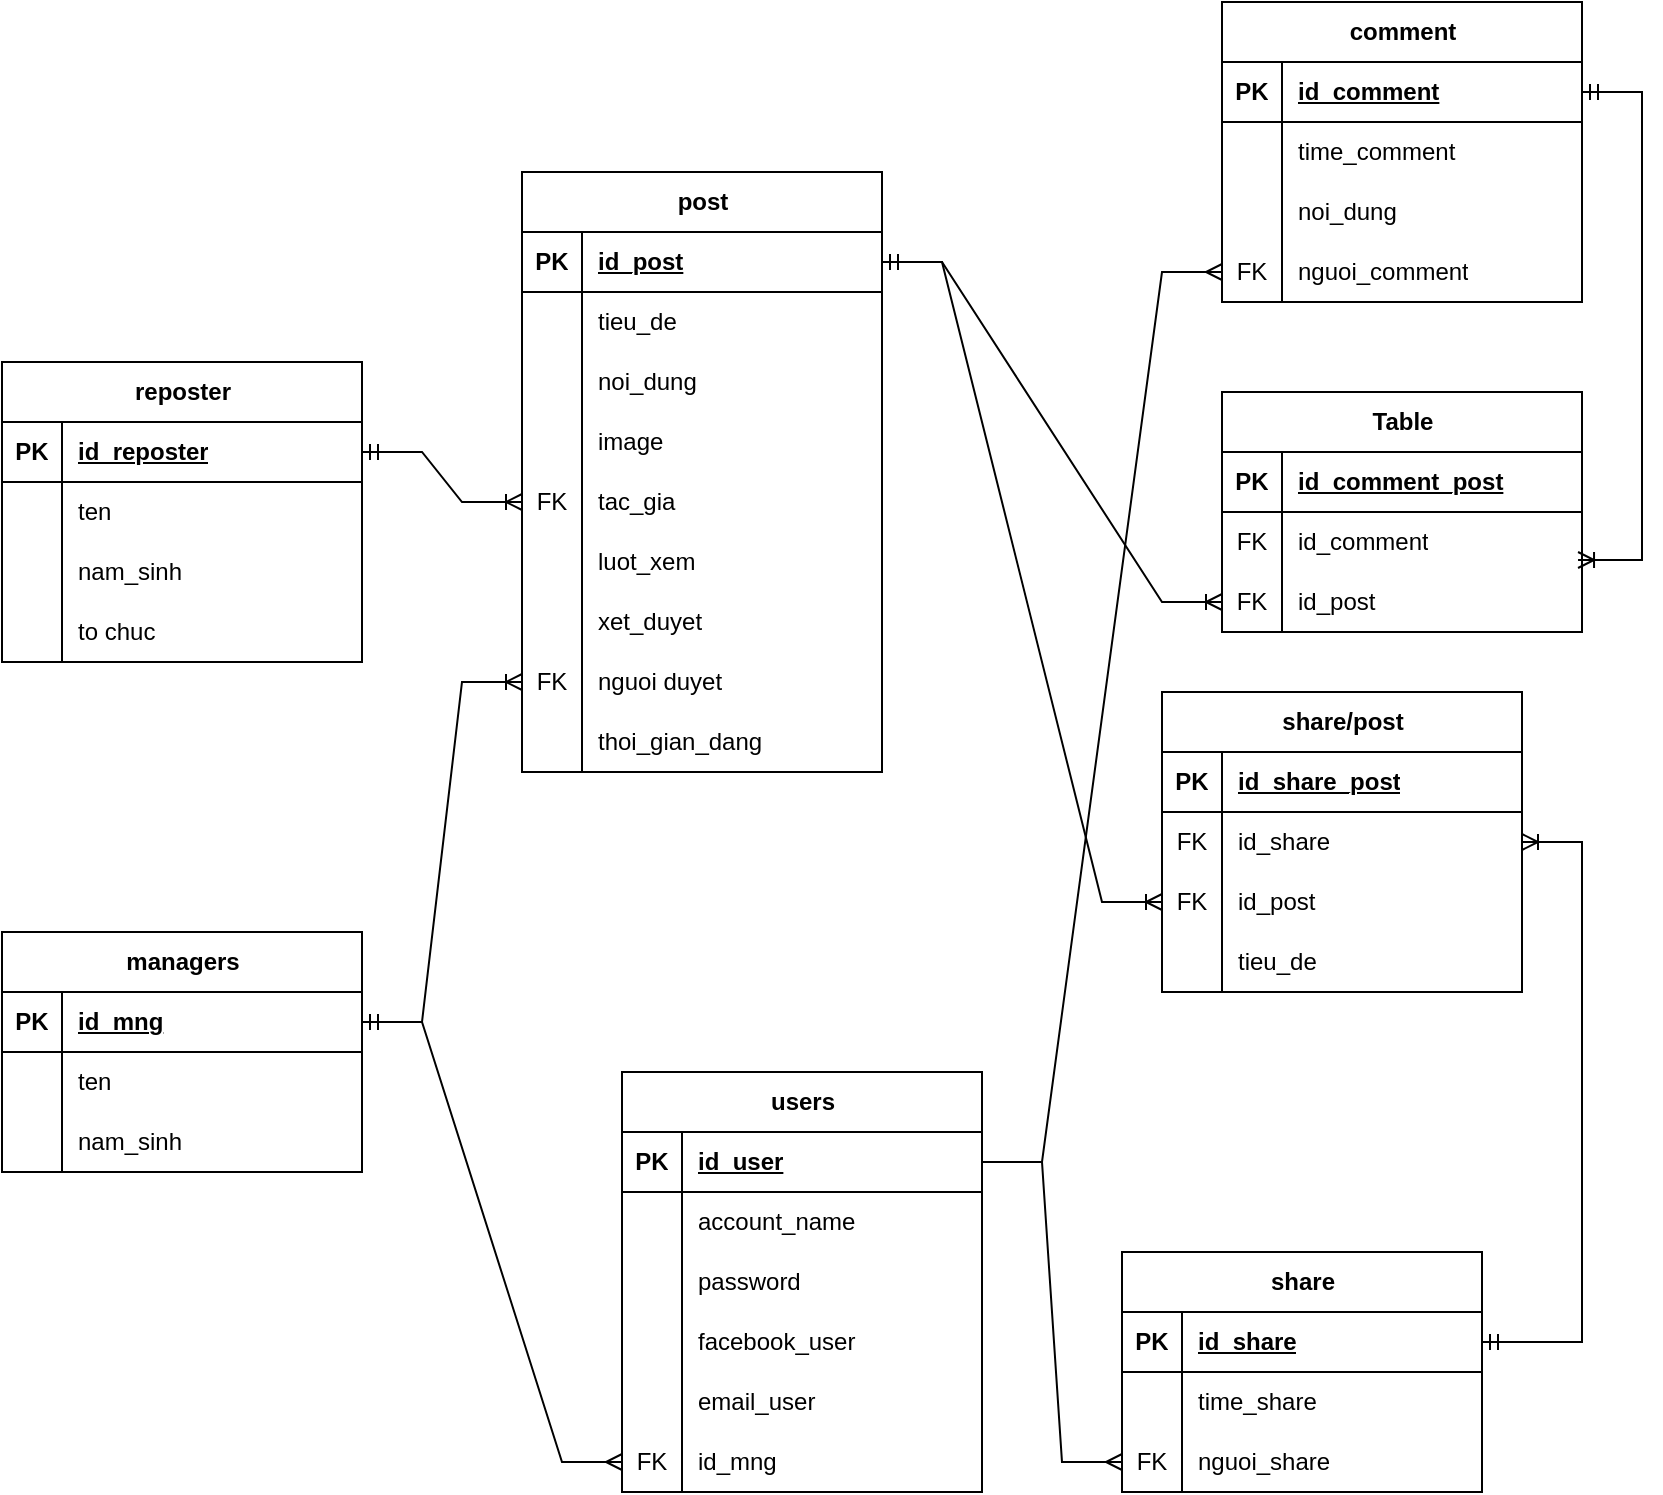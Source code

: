 <mxfile version="24.7.8">
  <diagram id="R2lEEEUBdFMjLlhIrx00" name="Page-1">
    <mxGraphModel dx="1674" dy="836" grid="1" gridSize="10" guides="1" tooltips="1" connect="1" arrows="1" fold="1" page="1" pageScale="1" pageWidth="850" pageHeight="1100" math="0" shadow="0" extFonts="Permanent Marker^https://fonts.googleapis.com/css?family=Permanent+Marker">
      <root>
        <mxCell id="0" />
        <mxCell id="1" parent="0" />
        <mxCell id="0O6vFR7CLcnl2ECKYIgV-1" value="managers" style="shape=table;startSize=30;container=1;collapsible=1;childLayout=tableLayout;fixedRows=1;rowLines=0;fontStyle=1;align=center;resizeLast=1;html=1;" parent="1" vertex="1">
          <mxGeometry x="10" y="510" width="180" height="120" as="geometry" />
        </mxCell>
        <mxCell id="0O6vFR7CLcnl2ECKYIgV-2" value="" style="shape=tableRow;horizontal=0;startSize=0;swimlaneHead=0;swimlaneBody=0;fillColor=none;collapsible=0;dropTarget=0;points=[[0,0.5],[1,0.5]];portConstraint=eastwest;top=0;left=0;right=0;bottom=1;" parent="0O6vFR7CLcnl2ECKYIgV-1" vertex="1">
          <mxGeometry y="30" width="180" height="30" as="geometry" />
        </mxCell>
        <mxCell id="0O6vFR7CLcnl2ECKYIgV-3" value="PK" style="shape=partialRectangle;connectable=0;fillColor=none;top=0;left=0;bottom=0;right=0;fontStyle=1;overflow=hidden;whiteSpace=wrap;html=1;" parent="0O6vFR7CLcnl2ECKYIgV-2" vertex="1">
          <mxGeometry width="30" height="30" as="geometry">
            <mxRectangle width="30" height="30" as="alternateBounds" />
          </mxGeometry>
        </mxCell>
        <mxCell id="0O6vFR7CLcnl2ECKYIgV-4" value="&lt;span style=&quot;text-wrap: nowrap;&quot;&gt;id_mng&lt;/span&gt;" style="shape=partialRectangle;connectable=0;fillColor=none;top=0;left=0;bottom=0;right=0;align=left;spacingLeft=6;fontStyle=5;overflow=hidden;whiteSpace=wrap;html=1;" parent="0O6vFR7CLcnl2ECKYIgV-2" vertex="1">
          <mxGeometry x="30" width="150" height="30" as="geometry">
            <mxRectangle width="150" height="30" as="alternateBounds" />
          </mxGeometry>
        </mxCell>
        <mxCell id="0O6vFR7CLcnl2ECKYIgV-5" value="" style="shape=tableRow;horizontal=0;startSize=0;swimlaneHead=0;swimlaneBody=0;fillColor=none;collapsible=0;dropTarget=0;points=[[0,0.5],[1,0.5]];portConstraint=eastwest;top=0;left=0;right=0;bottom=0;" parent="0O6vFR7CLcnl2ECKYIgV-1" vertex="1">
          <mxGeometry y="60" width="180" height="30" as="geometry" />
        </mxCell>
        <mxCell id="0O6vFR7CLcnl2ECKYIgV-6" value="" style="shape=partialRectangle;connectable=0;fillColor=none;top=0;left=0;bottom=0;right=0;editable=1;overflow=hidden;whiteSpace=wrap;html=1;" parent="0O6vFR7CLcnl2ECKYIgV-5" vertex="1">
          <mxGeometry width="30" height="30" as="geometry">
            <mxRectangle width="30" height="30" as="alternateBounds" />
          </mxGeometry>
        </mxCell>
        <mxCell id="0O6vFR7CLcnl2ECKYIgV-7" value="&lt;span style=&quot;text-wrap: nowrap;&quot;&gt;ten&lt;/span&gt;" style="shape=partialRectangle;connectable=0;fillColor=none;top=0;left=0;bottom=0;right=0;align=left;spacingLeft=6;overflow=hidden;whiteSpace=wrap;html=1;" parent="0O6vFR7CLcnl2ECKYIgV-5" vertex="1">
          <mxGeometry x="30" width="150" height="30" as="geometry">
            <mxRectangle width="150" height="30" as="alternateBounds" />
          </mxGeometry>
        </mxCell>
        <mxCell id="0O6vFR7CLcnl2ECKYIgV-8" value="" style="shape=tableRow;horizontal=0;startSize=0;swimlaneHead=0;swimlaneBody=0;fillColor=none;collapsible=0;dropTarget=0;points=[[0,0.5],[1,0.5]];portConstraint=eastwest;top=0;left=0;right=0;bottom=0;" parent="0O6vFR7CLcnl2ECKYIgV-1" vertex="1">
          <mxGeometry y="90" width="180" height="30" as="geometry" />
        </mxCell>
        <mxCell id="0O6vFR7CLcnl2ECKYIgV-9" value="" style="shape=partialRectangle;connectable=0;fillColor=none;top=0;left=0;bottom=0;right=0;editable=1;overflow=hidden;whiteSpace=wrap;html=1;" parent="0O6vFR7CLcnl2ECKYIgV-8" vertex="1">
          <mxGeometry width="30" height="30" as="geometry">
            <mxRectangle width="30" height="30" as="alternateBounds" />
          </mxGeometry>
        </mxCell>
        <mxCell id="0O6vFR7CLcnl2ECKYIgV-10" value="nam_sinh" style="shape=partialRectangle;connectable=0;fillColor=none;top=0;left=0;bottom=0;right=0;align=left;spacingLeft=6;overflow=hidden;whiteSpace=wrap;html=1;" parent="0O6vFR7CLcnl2ECKYIgV-8" vertex="1">
          <mxGeometry x="30" width="150" height="30" as="geometry">
            <mxRectangle width="150" height="30" as="alternateBounds" />
          </mxGeometry>
        </mxCell>
        <mxCell id="0O6vFR7CLcnl2ECKYIgV-14" value="reposter" style="shape=table;startSize=30;container=1;collapsible=1;childLayout=tableLayout;fixedRows=1;rowLines=0;fontStyle=1;align=center;resizeLast=1;html=1;" parent="1" vertex="1">
          <mxGeometry x="10" y="225" width="180" height="150" as="geometry" />
        </mxCell>
        <mxCell id="0O6vFR7CLcnl2ECKYIgV-15" value="" style="shape=tableRow;horizontal=0;startSize=0;swimlaneHead=0;swimlaneBody=0;fillColor=none;collapsible=0;dropTarget=0;points=[[0,0.5],[1,0.5]];portConstraint=eastwest;top=0;left=0;right=0;bottom=1;" parent="0O6vFR7CLcnl2ECKYIgV-14" vertex="1">
          <mxGeometry y="30" width="180" height="30" as="geometry" />
        </mxCell>
        <mxCell id="0O6vFR7CLcnl2ECKYIgV-16" value="PK" style="shape=partialRectangle;connectable=0;fillColor=none;top=0;left=0;bottom=0;right=0;fontStyle=1;overflow=hidden;whiteSpace=wrap;html=1;" parent="0O6vFR7CLcnl2ECKYIgV-15" vertex="1">
          <mxGeometry width="30" height="30" as="geometry">
            <mxRectangle width="30" height="30" as="alternateBounds" />
          </mxGeometry>
        </mxCell>
        <mxCell id="0O6vFR7CLcnl2ECKYIgV-17" value="id_reposter" style="shape=partialRectangle;connectable=0;fillColor=none;top=0;left=0;bottom=0;right=0;align=left;spacingLeft=6;fontStyle=5;overflow=hidden;whiteSpace=wrap;html=1;" parent="0O6vFR7CLcnl2ECKYIgV-15" vertex="1">
          <mxGeometry x="30" width="150" height="30" as="geometry">
            <mxRectangle width="150" height="30" as="alternateBounds" />
          </mxGeometry>
        </mxCell>
        <mxCell id="0O6vFR7CLcnl2ECKYIgV-18" value="" style="shape=tableRow;horizontal=0;startSize=0;swimlaneHead=0;swimlaneBody=0;fillColor=none;collapsible=0;dropTarget=0;points=[[0,0.5],[1,0.5]];portConstraint=eastwest;top=0;left=0;right=0;bottom=0;" parent="0O6vFR7CLcnl2ECKYIgV-14" vertex="1">
          <mxGeometry y="60" width="180" height="30" as="geometry" />
        </mxCell>
        <mxCell id="0O6vFR7CLcnl2ECKYIgV-19" value="" style="shape=partialRectangle;connectable=0;fillColor=none;top=0;left=0;bottom=0;right=0;editable=1;overflow=hidden;whiteSpace=wrap;html=1;" parent="0O6vFR7CLcnl2ECKYIgV-18" vertex="1">
          <mxGeometry width="30" height="30" as="geometry">
            <mxRectangle width="30" height="30" as="alternateBounds" />
          </mxGeometry>
        </mxCell>
        <mxCell id="0O6vFR7CLcnl2ECKYIgV-20" value="ten" style="shape=partialRectangle;connectable=0;fillColor=none;top=0;left=0;bottom=0;right=0;align=left;spacingLeft=6;overflow=hidden;whiteSpace=wrap;html=1;" parent="0O6vFR7CLcnl2ECKYIgV-18" vertex="1">
          <mxGeometry x="30" width="150" height="30" as="geometry">
            <mxRectangle width="150" height="30" as="alternateBounds" />
          </mxGeometry>
        </mxCell>
        <mxCell id="0O6vFR7CLcnl2ECKYIgV-21" value="" style="shape=tableRow;horizontal=0;startSize=0;swimlaneHead=0;swimlaneBody=0;fillColor=none;collapsible=0;dropTarget=0;points=[[0,0.5],[1,0.5]];portConstraint=eastwest;top=0;left=0;right=0;bottom=0;" parent="0O6vFR7CLcnl2ECKYIgV-14" vertex="1">
          <mxGeometry y="90" width="180" height="30" as="geometry" />
        </mxCell>
        <mxCell id="0O6vFR7CLcnl2ECKYIgV-22" value="" style="shape=partialRectangle;connectable=0;fillColor=none;top=0;left=0;bottom=0;right=0;editable=1;overflow=hidden;whiteSpace=wrap;html=1;" parent="0O6vFR7CLcnl2ECKYIgV-21" vertex="1">
          <mxGeometry width="30" height="30" as="geometry">
            <mxRectangle width="30" height="30" as="alternateBounds" />
          </mxGeometry>
        </mxCell>
        <mxCell id="0O6vFR7CLcnl2ECKYIgV-23" value="nam_sinh" style="shape=partialRectangle;connectable=0;fillColor=none;top=0;left=0;bottom=0;right=0;align=left;spacingLeft=6;overflow=hidden;whiteSpace=wrap;html=1;" parent="0O6vFR7CLcnl2ECKYIgV-21" vertex="1">
          <mxGeometry x="30" width="150" height="30" as="geometry">
            <mxRectangle width="150" height="30" as="alternateBounds" />
          </mxGeometry>
        </mxCell>
        <mxCell id="0O6vFR7CLcnl2ECKYIgV-24" value="" style="shape=tableRow;horizontal=0;startSize=0;swimlaneHead=0;swimlaneBody=0;fillColor=none;collapsible=0;dropTarget=0;points=[[0,0.5],[1,0.5]];portConstraint=eastwest;top=0;left=0;right=0;bottom=0;" parent="0O6vFR7CLcnl2ECKYIgV-14" vertex="1">
          <mxGeometry y="120" width="180" height="30" as="geometry" />
        </mxCell>
        <mxCell id="0O6vFR7CLcnl2ECKYIgV-25" value="" style="shape=partialRectangle;connectable=0;fillColor=none;top=0;left=0;bottom=0;right=0;editable=1;overflow=hidden;whiteSpace=wrap;html=1;" parent="0O6vFR7CLcnl2ECKYIgV-24" vertex="1">
          <mxGeometry width="30" height="30" as="geometry">
            <mxRectangle width="30" height="30" as="alternateBounds" />
          </mxGeometry>
        </mxCell>
        <mxCell id="0O6vFR7CLcnl2ECKYIgV-26" value="to chuc" style="shape=partialRectangle;connectable=0;fillColor=none;top=0;left=0;bottom=0;right=0;align=left;spacingLeft=6;overflow=hidden;whiteSpace=wrap;html=1;" parent="0O6vFR7CLcnl2ECKYIgV-24" vertex="1">
          <mxGeometry x="30" width="150" height="30" as="geometry">
            <mxRectangle width="150" height="30" as="alternateBounds" />
          </mxGeometry>
        </mxCell>
        <mxCell id="0O6vFR7CLcnl2ECKYIgV-27" value="users" style="shape=table;startSize=30;container=1;collapsible=1;childLayout=tableLayout;fixedRows=1;rowLines=0;fontStyle=1;align=center;resizeLast=1;html=1;" parent="1" vertex="1">
          <mxGeometry x="320" y="580" width="180" height="210" as="geometry" />
        </mxCell>
        <mxCell id="0O6vFR7CLcnl2ECKYIgV-28" value="" style="shape=tableRow;horizontal=0;startSize=0;swimlaneHead=0;swimlaneBody=0;fillColor=none;collapsible=0;dropTarget=0;points=[[0,0.5],[1,0.5]];portConstraint=eastwest;top=0;left=0;right=0;bottom=1;" parent="0O6vFR7CLcnl2ECKYIgV-27" vertex="1">
          <mxGeometry y="30" width="180" height="30" as="geometry" />
        </mxCell>
        <mxCell id="0O6vFR7CLcnl2ECKYIgV-29" value="PK" style="shape=partialRectangle;connectable=0;fillColor=none;top=0;left=0;bottom=0;right=0;fontStyle=1;overflow=hidden;whiteSpace=wrap;html=1;" parent="0O6vFR7CLcnl2ECKYIgV-28" vertex="1">
          <mxGeometry width="30" height="30" as="geometry">
            <mxRectangle width="30" height="30" as="alternateBounds" />
          </mxGeometry>
        </mxCell>
        <mxCell id="0O6vFR7CLcnl2ECKYIgV-30" value="id_user" style="shape=partialRectangle;connectable=0;fillColor=none;top=0;left=0;bottom=0;right=0;align=left;spacingLeft=6;fontStyle=5;overflow=hidden;whiteSpace=wrap;html=1;" parent="0O6vFR7CLcnl2ECKYIgV-28" vertex="1">
          <mxGeometry x="30" width="150" height="30" as="geometry">
            <mxRectangle width="150" height="30" as="alternateBounds" />
          </mxGeometry>
        </mxCell>
        <mxCell id="0O6vFR7CLcnl2ECKYIgV-31" value="" style="shape=tableRow;horizontal=0;startSize=0;swimlaneHead=0;swimlaneBody=0;fillColor=none;collapsible=0;dropTarget=0;points=[[0,0.5],[1,0.5]];portConstraint=eastwest;top=0;left=0;right=0;bottom=0;" parent="0O6vFR7CLcnl2ECKYIgV-27" vertex="1">
          <mxGeometry y="60" width="180" height="30" as="geometry" />
        </mxCell>
        <mxCell id="0O6vFR7CLcnl2ECKYIgV-32" value="" style="shape=partialRectangle;connectable=0;fillColor=none;top=0;left=0;bottom=0;right=0;editable=1;overflow=hidden;whiteSpace=wrap;html=1;" parent="0O6vFR7CLcnl2ECKYIgV-31" vertex="1">
          <mxGeometry width="30" height="30" as="geometry">
            <mxRectangle width="30" height="30" as="alternateBounds" />
          </mxGeometry>
        </mxCell>
        <mxCell id="0O6vFR7CLcnl2ECKYIgV-33" value="account_name" style="shape=partialRectangle;connectable=0;fillColor=none;top=0;left=0;bottom=0;right=0;align=left;spacingLeft=6;overflow=hidden;whiteSpace=wrap;html=1;" parent="0O6vFR7CLcnl2ECKYIgV-31" vertex="1">
          <mxGeometry x="30" width="150" height="30" as="geometry">
            <mxRectangle width="150" height="30" as="alternateBounds" />
          </mxGeometry>
        </mxCell>
        <mxCell id="0O6vFR7CLcnl2ECKYIgV-34" value="" style="shape=tableRow;horizontal=0;startSize=0;swimlaneHead=0;swimlaneBody=0;fillColor=none;collapsible=0;dropTarget=0;points=[[0,0.5],[1,0.5]];portConstraint=eastwest;top=0;left=0;right=0;bottom=0;" parent="0O6vFR7CLcnl2ECKYIgV-27" vertex="1">
          <mxGeometry y="90" width="180" height="30" as="geometry" />
        </mxCell>
        <mxCell id="0O6vFR7CLcnl2ECKYIgV-35" value="" style="shape=partialRectangle;connectable=0;fillColor=none;top=0;left=0;bottom=0;right=0;editable=1;overflow=hidden;whiteSpace=wrap;html=1;" parent="0O6vFR7CLcnl2ECKYIgV-34" vertex="1">
          <mxGeometry width="30" height="30" as="geometry">
            <mxRectangle width="30" height="30" as="alternateBounds" />
          </mxGeometry>
        </mxCell>
        <mxCell id="0O6vFR7CLcnl2ECKYIgV-36" value="password" style="shape=partialRectangle;connectable=0;fillColor=none;top=0;left=0;bottom=0;right=0;align=left;spacingLeft=6;overflow=hidden;whiteSpace=wrap;html=1;" parent="0O6vFR7CLcnl2ECKYIgV-34" vertex="1">
          <mxGeometry x="30" width="150" height="30" as="geometry">
            <mxRectangle width="150" height="30" as="alternateBounds" />
          </mxGeometry>
        </mxCell>
        <mxCell id="0O6vFR7CLcnl2ECKYIgV-37" value="" style="shape=tableRow;horizontal=0;startSize=0;swimlaneHead=0;swimlaneBody=0;fillColor=none;collapsible=0;dropTarget=0;points=[[0,0.5],[1,0.5]];portConstraint=eastwest;top=0;left=0;right=0;bottom=0;" parent="0O6vFR7CLcnl2ECKYIgV-27" vertex="1">
          <mxGeometry y="120" width="180" height="30" as="geometry" />
        </mxCell>
        <mxCell id="0O6vFR7CLcnl2ECKYIgV-38" value="" style="shape=partialRectangle;connectable=0;fillColor=none;top=0;left=0;bottom=0;right=0;editable=1;overflow=hidden;whiteSpace=wrap;html=1;" parent="0O6vFR7CLcnl2ECKYIgV-37" vertex="1">
          <mxGeometry width="30" height="30" as="geometry">
            <mxRectangle width="30" height="30" as="alternateBounds" />
          </mxGeometry>
        </mxCell>
        <mxCell id="0O6vFR7CLcnl2ECKYIgV-39" value="facebook_user" style="shape=partialRectangle;connectable=0;fillColor=none;top=0;left=0;bottom=0;right=0;align=left;spacingLeft=6;overflow=hidden;whiteSpace=wrap;html=1;" parent="0O6vFR7CLcnl2ECKYIgV-37" vertex="1">
          <mxGeometry x="30" width="150" height="30" as="geometry">
            <mxRectangle width="150" height="30" as="alternateBounds" />
          </mxGeometry>
        </mxCell>
        <mxCell id="0O6vFR7CLcnl2ECKYIgV-40" value="" style="shape=tableRow;horizontal=0;startSize=0;swimlaneHead=0;swimlaneBody=0;fillColor=none;collapsible=0;dropTarget=0;points=[[0,0.5],[1,0.5]];portConstraint=eastwest;top=0;left=0;right=0;bottom=0;" parent="0O6vFR7CLcnl2ECKYIgV-27" vertex="1">
          <mxGeometry y="150" width="180" height="30" as="geometry" />
        </mxCell>
        <mxCell id="0O6vFR7CLcnl2ECKYIgV-41" value="" style="shape=partialRectangle;connectable=0;fillColor=none;top=0;left=0;bottom=0;right=0;editable=1;overflow=hidden;whiteSpace=wrap;html=1;" parent="0O6vFR7CLcnl2ECKYIgV-40" vertex="1">
          <mxGeometry width="30" height="30" as="geometry">
            <mxRectangle width="30" height="30" as="alternateBounds" />
          </mxGeometry>
        </mxCell>
        <mxCell id="0O6vFR7CLcnl2ECKYIgV-42" value="email_user" style="shape=partialRectangle;connectable=0;fillColor=none;top=0;left=0;bottom=0;right=0;align=left;spacingLeft=6;overflow=hidden;whiteSpace=wrap;html=1;" parent="0O6vFR7CLcnl2ECKYIgV-40" vertex="1">
          <mxGeometry x="30" width="150" height="30" as="geometry">
            <mxRectangle width="150" height="30" as="alternateBounds" />
          </mxGeometry>
        </mxCell>
        <mxCell id="9jCCLmkvEPAqtLz6sNmw-20" value="" style="shape=tableRow;horizontal=0;startSize=0;swimlaneHead=0;swimlaneBody=0;fillColor=none;collapsible=0;dropTarget=0;points=[[0,0.5],[1,0.5]];portConstraint=eastwest;top=0;left=0;right=0;bottom=0;" vertex="1" parent="0O6vFR7CLcnl2ECKYIgV-27">
          <mxGeometry y="180" width="180" height="30" as="geometry" />
        </mxCell>
        <mxCell id="9jCCLmkvEPAqtLz6sNmw-21" value="FK" style="shape=partialRectangle;connectable=0;fillColor=none;top=0;left=0;bottom=0;right=0;editable=1;overflow=hidden;whiteSpace=wrap;html=1;" vertex="1" parent="9jCCLmkvEPAqtLz6sNmw-20">
          <mxGeometry width="30" height="30" as="geometry">
            <mxRectangle width="30" height="30" as="alternateBounds" />
          </mxGeometry>
        </mxCell>
        <mxCell id="9jCCLmkvEPAqtLz6sNmw-22" value="id_mng" style="shape=partialRectangle;connectable=0;fillColor=none;top=0;left=0;bottom=0;right=0;align=left;spacingLeft=6;overflow=hidden;whiteSpace=wrap;html=1;" vertex="1" parent="9jCCLmkvEPAqtLz6sNmw-20">
          <mxGeometry x="30" width="150" height="30" as="geometry">
            <mxRectangle width="150" height="30" as="alternateBounds" />
          </mxGeometry>
        </mxCell>
        <mxCell id="0O6vFR7CLcnl2ECKYIgV-43" value="post" style="shape=table;startSize=30;container=1;collapsible=1;childLayout=tableLayout;fixedRows=1;rowLines=0;fontStyle=1;align=center;resizeLast=1;html=1;" parent="1" vertex="1">
          <mxGeometry x="270" y="130" width="180" height="300" as="geometry" />
        </mxCell>
        <mxCell id="0O6vFR7CLcnl2ECKYIgV-44" value="" style="shape=tableRow;horizontal=0;startSize=0;swimlaneHead=0;swimlaneBody=0;fillColor=none;collapsible=0;dropTarget=0;points=[[0,0.5],[1,0.5]];portConstraint=eastwest;top=0;left=0;right=0;bottom=1;" parent="0O6vFR7CLcnl2ECKYIgV-43" vertex="1">
          <mxGeometry y="30" width="180" height="30" as="geometry" />
        </mxCell>
        <mxCell id="0O6vFR7CLcnl2ECKYIgV-45" value="PK" style="shape=partialRectangle;connectable=0;fillColor=none;top=0;left=0;bottom=0;right=0;fontStyle=1;overflow=hidden;whiteSpace=wrap;html=1;" parent="0O6vFR7CLcnl2ECKYIgV-44" vertex="1">
          <mxGeometry width="30" height="30" as="geometry">
            <mxRectangle width="30" height="30" as="alternateBounds" />
          </mxGeometry>
        </mxCell>
        <mxCell id="0O6vFR7CLcnl2ECKYIgV-46" value="id_post" style="shape=partialRectangle;connectable=0;fillColor=none;top=0;left=0;bottom=0;right=0;align=left;spacingLeft=6;fontStyle=5;overflow=hidden;whiteSpace=wrap;html=1;" parent="0O6vFR7CLcnl2ECKYIgV-44" vertex="1">
          <mxGeometry x="30" width="150" height="30" as="geometry">
            <mxRectangle width="150" height="30" as="alternateBounds" />
          </mxGeometry>
        </mxCell>
        <mxCell id="0O6vFR7CLcnl2ECKYIgV-47" value="" style="shape=tableRow;horizontal=0;startSize=0;swimlaneHead=0;swimlaneBody=0;fillColor=none;collapsible=0;dropTarget=0;points=[[0,0.5],[1,0.5]];portConstraint=eastwest;top=0;left=0;right=0;bottom=0;" parent="0O6vFR7CLcnl2ECKYIgV-43" vertex="1">
          <mxGeometry y="60" width="180" height="30" as="geometry" />
        </mxCell>
        <mxCell id="0O6vFR7CLcnl2ECKYIgV-48" value="" style="shape=partialRectangle;connectable=0;fillColor=none;top=0;left=0;bottom=0;right=0;editable=1;overflow=hidden;whiteSpace=wrap;html=1;" parent="0O6vFR7CLcnl2ECKYIgV-47" vertex="1">
          <mxGeometry width="30" height="30" as="geometry">
            <mxRectangle width="30" height="30" as="alternateBounds" />
          </mxGeometry>
        </mxCell>
        <mxCell id="0O6vFR7CLcnl2ECKYIgV-49" value="tieu_de" style="shape=partialRectangle;connectable=0;fillColor=none;top=0;left=0;bottom=0;right=0;align=left;spacingLeft=6;overflow=hidden;whiteSpace=wrap;html=1;" parent="0O6vFR7CLcnl2ECKYIgV-47" vertex="1">
          <mxGeometry x="30" width="150" height="30" as="geometry">
            <mxRectangle width="150" height="30" as="alternateBounds" />
          </mxGeometry>
        </mxCell>
        <mxCell id="0O6vFR7CLcnl2ECKYIgV-50" value="" style="shape=tableRow;horizontal=0;startSize=0;swimlaneHead=0;swimlaneBody=0;fillColor=none;collapsible=0;dropTarget=0;points=[[0,0.5],[1,0.5]];portConstraint=eastwest;top=0;left=0;right=0;bottom=0;" parent="0O6vFR7CLcnl2ECKYIgV-43" vertex="1">
          <mxGeometry y="90" width="180" height="30" as="geometry" />
        </mxCell>
        <mxCell id="0O6vFR7CLcnl2ECKYIgV-51" value="" style="shape=partialRectangle;connectable=0;fillColor=none;top=0;left=0;bottom=0;right=0;editable=1;overflow=hidden;whiteSpace=wrap;html=1;" parent="0O6vFR7CLcnl2ECKYIgV-50" vertex="1">
          <mxGeometry width="30" height="30" as="geometry">
            <mxRectangle width="30" height="30" as="alternateBounds" />
          </mxGeometry>
        </mxCell>
        <mxCell id="0O6vFR7CLcnl2ECKYIgV-52" value="noi_dung" style="shape=partialRectangle;connectable=0;fillColor=none;top=0;left=0;bottom=0;right=0;align=left;spacingLeft=6;overflow=hidden;whiteSpace=wrap;html=1;" parent="0O6vFR7CLcnl2ECKYIgV-50" vertex="1">
          <mxGeometry x="30" width="150" height="30" as="geometry">
            <mxRectangle width="150" height="30" as="alternateBounds" />
          </mxGeometry>
        </mxCell>
        <mxCell id="0O6vFR7CLcnl2ECKYIgV-53" value="" style="shape=tableRow;horizontal=0;startSize=0;swimlaneHead=0;swimlaneBody=0;fillColor=none;collapsible=0;dropTarget=0;points=[[0,0.5],[1,0.5]];portConstraint=eastwest;top=0;left=0;right=0;bottom=0;" parent="0O6vFR7CLcnl2ECKYIgV-43" vertex="1">
          <mxGeometry y="120" width="180" height="30" as="geometry" />
        </mxCell>
        <mxCell id="0O6vFR7CLcnl2ECKYIgV-54" value="" style="shape=partialRectangle;connectable=0;fillColor=none;top=0;left=0;bottom=0;right=0;editable=1;overflow=hidden;whiteSpace=wrap;html=1;" parent="0O6vFR7CLcnl2ECKYIgV-53" vertex="1">
          <mxGeometry width="30" height="30" as="geometry">
            <mxRectangle width="30" height="30" as="alternateBounds" />
          </mxGeometry>
        </mxCell>
        <mxCell id="0O6vFR7CLcnl2ECKYIgV-55" value="image" style="shape=partialRectangle;connectable=0;fillColor=none;top=0;left=0;bottom=0;right=0;align=left;spacingLeft=6;overflow=hidden;whiteSpace=wrap;html=1;" parent="0O6vFR7CLcnl2ECKYIgV-53" vertex="1">
          <mxGeometry x="30" width="150" height="30" as="geometry">
            <mxRectangle width="150" height="30" as="alternateBounds" />
          </mxGeometry>
        </mxCell>
        <mxCell id="0O6vFR7CLcnl2ECKYIgV-56" value="" style="shape=tableRow;horizontal=0;startSize=0;swimlaneHead=0;swimlaneBody=0;fillColor=none;collapsible=0;dropTarget=0;points=[[0,0.5],[1,0.5]];portConstraint=eastwest;top=0;left=0;right=0;bottom=0;" parent="0O6vFR7CLcnl2ECKYIgV-43" vertex="1">
          <mxGeometry y="150" width="180" height="30" as="geometry" />
        </mxCell>
        <mxCell id="0O6vFR7CLcnl2ECKYIgV-57" value="FK" style="shape=partialRectangle;connectable=0;fillColor=none;top=0;left=0;bottom=0;right=0;editable=1;overflow=hidden;whiteSpace=wrap;html=1;" parent="0O6vFR7CLcnl2ECKYIgV-56" vertex="1">
          <mxGeometry width="30" height="30" as="geometry">
            <mxRectangle width="30" height="30" as="alternateBounds" />
          </mxGeometry>
        </mxCell>
        <mxCell id="0O6vFR7CLcnl2ECKYIgV-58" value="tac_gia" style="shape=partialRectangle;connectable=0;fillColor=none;top=0;left=0;bottom=0;right=0;align=left;spacingLeft=6;overflow=hidden;whiteSpace=wrap;html=1;" parent="0O6vFR7CLcnl2ECKYIgV-56" vertex="1">
          <mxGeometry x="30" width="150" height="30" as="geometry">
            <mxRectangle width="150" height="30" as="alternateBounds" />
          </mxGeometry>
        </mxCell>
        <mxCell id="0O6vFR7CLcnl2ECKYIgV-59" value="" style="shape=tableRow;horizontal=0;startSize=0;swimlaneHead=0;swimlaneBody=0;fillColor=none;collapsible=0;dropTarget=0;points=[[0,0.5],[1,0.5]];portConstraint=eastwest;top=0;left=0;right=0;bottom=0;" parent="0O6vFR7CLcnl2ECKYIgV-43" vertex="1">
          <mxGeometry y="180" width="180" height="30" as="geometry" />
        </mxCell>
        <mxCell id="0O6vFR7CLcnl2ECKYIgV-60" value="" style="shape=partialRectangle;connectable=0;fillColor=none;top=0;left=0;bottom=0;right=0;editable=1;overflow=hidden;whiteSpace=wrap;html=1;" parent="0O6vFR7CLcnl2ECKYIgV-59" vertex="1">
          <mxGeometry width="30" height="30" as="geometry">
            <mxRectangle width="30" height="30" as="alternateBounds" />
          </mxGeometry>
        </mxCell>
        <mxCell id="0O6vFR7CLcnl2ECKYIgV-61" value="luot_xem" style="shape=partialRectangle;connectable=0;fillColor=none;top=0;left=0;bottom=0;right=0;align=left;spacingLeft=6;overflow=hidden;whiteSpace=wrap;html=1;" parent="0O6vFR7CLcnl2ECKYIgV-59" vertex="1">
          <mxGeometry x="30" width="150" height="30" as="geometry">
            <mxRectangle width="150" height="30" as="alternateBounds" />
          </mxGeometry>
        </mxCell>
        <mxCell id="0O6vFR7CLcnl2ECKYIgV-62" value="" style="shape=tableRow;horizontal=0;startSize=0;swimlaneHead=0;swimlaneBody=0;fillColor=none;collapsible=0;dropTarget=0;points=[[0,0.5],[1,0.5]];portConstraint=eastwest;top=0;left=0;right=0;bottom=0;" parent="0O6vFR7CLcnl2ECKYIgV-43" vertex="1">
          <mxGeometry y="210" width="180" height="30" as="geometry" />
        </mxCell>
        <mxCell id="0O6vFR7CLcnl2ECKYIgV-63" value="" style="shape=partialRectangle;connectable=0;fillColor=none;top=0;left=0;bottom=0;right=0;editable=1;overflow=hidden;whiteSpace=wrap;html=1;" parent="0O6vFR7CLcnl2ECKYIgV-62" vertex="1">
          <mxGeometry width="30" height="30" as="geometry">
            <mxRectangle width="30" height="30" as="alternateBounds" />
          </mxGeometry>
        </mxCell>
        <mxCell id="0O6vFR7CLcnl2ECKYIgV-64" value="xet_duyet" style="shape=partialRectangle;connectable=0;fillColor=none;top=0;left=0;bottom=0;right=0;align=left;spacingLeft=6;overflow=hidden;whiteSpace=wrap;html=1;" parent="0O6vFR7CLcnl2ECKYIgV-62" vertex="1">
          <mxGeometry x="30" width="150" height="30" as="geometry">
            <mxRectangle width="150" height="30" as="alternateBounds" />
          </mxGeometry>
        </mxCell>
        <mxCell id="0O6vFR7CLcnl2ECKYIgV-65" value="" style="shape=tableRow;horizontal=0;startSize=0;swimlaneHead=0;swimlaneBody=0;fillColor=none;collapsible=0;dropTarget=0;points=[[0,0.5],[1,0.5]];portConstraint=eastwest;top=0;left=0;right=0;bottom=0;" parent="0O6vFR7CLcnl2ECKYIgV-43" vertex="1">
          <mxGeometry y="240" width="180" height="30" as="geometry" />
        </mxCell>
        <mxCell id="0O6vFR7CLcnl2ECKYIgV-66" value="FK" style="shape=partialRectangle;connectable=0;fillColor=none;top=0;left=0;bottom=0;right=0;editable=1;overflow=hidden;whiteSpace=wrap;html=1;" parent="0O6vFR7CLcnl2ECKYIgV-65" vertex="1">
          <mxGeometry width="30" height="30" as="geometry">
            <mxRectangle width="30" height="30" as="alternateBounds" />
          </mxGeometry>
        </mxCell>
        <mxCell id="0O6vFR7CLcnl2ECKYIgV-67" value="nguoi duyet" style="shape=partialRectangle;connectable=0;fillColor=none;top=0;left=0;bottom=0;right=0;align=left;spacingLeft=6;overflow=hidden;whiteSpace=wrap;html=1;" parent="0O6vFR7CLcnl2ECKYIgV-65" vertex="1">
          <mxGeometry x="30" width="150" height="30" as="geometry">
            <mxRectangle width="150" height="30" as="alternateBounds" />
          </mxGeometry>
        </mxCell>
        <mxCell id="0O6vFR7CLcnl2ECKYIgV-93" value="" style="shape=tableRow;horizontal=0;startSize=0;swimlaneHead=0;swimlaneBody=0;fillColor=none;collapsible=0;dropTarget=0;points=[[0,0.5],[1,0.5]];portConstraint=eastwest;top=0;left=0;right=0;bottom=0;" parent="0O6vFR7CLcnl2ECKYIgV-43" vertex="1">
          <mxGeometry y="270" width="180" height="30" as="geometry" />
        </mxCell>
        <mxCell id="0O6vFR7CLcnl2ECKYIgV-94" value="" style="shape=partialRectangle;connectable=0;fillColor=none;top=0;left=0;bottom=0;right=0;editable=1;overflow=hidden;whiteSpace=wrap;html=1;" parent="0O6vFR7CLcnl2ECKYIgV-93" vertex="1">
          <mxGeometry width="30" height="30" as="geometry">
            <mxRectangle width="30" height="30" as="alternateBounds" />
          </mxGeometry>
        </mxCell>
        <mxCell id="0O6vFR7CLcnl2ECKYIgV-95" value="thoi_gian_dang" style="shape=partialRectangle;connectable=0;fillColor=none;top=0;left=0;bottom=0;right=0;align=left;spacingLeft=6;overflow=hidden;whiteSpace=wrap;html=1;" parent="0O6vFR7CLcnl2ECKYIgV-93" vertex="1">
          <mxGeometry x="30" width="150" height="30" as="geometry">
            <mxRectangle width="150" height="30" as="alternateBounds" />
          </mxGeometry>
        </mxCell>
        <mxCell id="0O6vFR7CLcnl2ECKYIgV-96" value="share" style="shape=table;startSize=30;container=1;collapsible=1;childLayout=tableLayout;fixedRows=1;rowLines=0;fontStyle=1;align=center;resizeLast=1;html=1;" parent="1" vertex="1">
          <mxGeometry x="570" y="670" width="180" height="120" as="geometry" />
        </mxCell>
        <mxCell id="0O6vFR7CLcnl2ECKYIgV-97" value="" style="shape=tableRow;horizontal=0;startSize=0;swimlaneHead=0;swimlaneBody=0;fillColor=none;collapsible=0;dropTarget=0;points=[[0,0.5],[1,0.5]];portConstraint=eastwest;top=0;left=0;right=0;bottom=1;" parent="0O6vFR7CLcnl2ECKYIgV-96" vertex="1">
          <mxGeometry y="30" width="180" height="30" as="geometry" />
        </mxCell>
        <mxCell id="0O6vFR7CLcnl2ECKYIgV-98" value="PK" style="shape=partialRectangle;connectable=0;fillColor=none;top=0;left=0;bottom=0;right=0;fontStyle=1;overflow=hidden;whiteSpace=wrap;html=1;" parent="0O6vFR7CLcnl2ECKYIgV-97" vertex="1">
          <mxGeometry width="30" height="30" as="geometry">
            <mxRectangle width="30" height="30" as="alternateBounds" />
          </mxGeometry>
        </mxCell>
        <mxCell id="0O6vFR7CLcnl2ECKYIgV-99" value="&lt;span style=&quot;text-wrap: nowrap;&quot;&gt;id_share&lt;/span&gt;" style="shape=partialRectangle;connectable=0;fillColor=none;top=0;left=0;bottom=0;right=0;align=left;spacingLeft=6;fontStyle=5;overflow=hidden;whiteSpace=wrap;html=1;" parent="0O6vFR7CLcnl2ECKYIgV-97" vertex="1">
          <mxGeometry x="30" width="150" height="30" as="geometry">
            <mxRectangle width="150" height="30" as="alternateBounds" />
          </mxGeometry>
        </mxCell>
        <mxCell id="0O6vFR7CLcnl2ECKYIgV-100" value="" style="shape=tableRow;horizontal=0;startSize=0;swimlaneHead=0;swimlaneBody=0;fillColor=none;collapsible=0;dropTarget=0;points=[[0,0.5],[1,0.5]];portConstraint=eastwest;top=0;left=0;right=0;bottom=0;" parent="0O6vFR7CLcnl2ECKYIgV-96" vertex="1">
          <mxGeometry y="60" width="180" height="30" as="geometry" />
        </mxCell>
        <mxCell id="0O6vFR7CLcnl2ECKYIgV-101" value="" style="shape=partialRectangle;connectable=0;fillColor=none;top=0;left=0;bottom=0;right=0;editable=1;overflow=hidden;whiteSpace=wrap;html=1;" parent="0O6vFR7CLcnl2ECKYIgV-100" vertex="1">
          <mxGeometry width="30" height="30" as="geometry">
            <mxRectangle width="30" height="30" as="alternateBounds" />
          </mxGeometry>
        </mxCell>
        <mxCell id="0O6vFR7CLcnl2ECKYIgV-102" value="time_share" style="shape=partialRectangle;connectable=0;fillColor=none;top=0;left=0;bottom=0;right=0;align=left;spacingLeft=6;overflow=hidden;whiteSpace=wrap;html=1;" parent="0O6vFR7CLcnl2ECKYIgV-100" vertex="1">
          <mxGeometry x="30" width="150" height="30" as="geometry">
            <mxRectangle width="150" height="30" as="alternateBounds" />
          </mxGeometry>
        </mxCell>
        <mxCell id="9jCCLmkvEPAqtLz6sNmw-65" value="" style="shape=tableRow;horizontal=0;startSize=0;swimlaneHead=0;swimlaneBody=0;fillColor=none;collapsible=0;dropTarget=0;points=[[0,0.5],[1,0.5]];portConstraint=eastwest;top=0;left=0;right=0;bottom=0;" vertex="1" parent="0O6vFR7CLcnl2ECKYIgV-96">
          <mxGeometry y="90" width="180" height="30" as="geometry" />
        </mxCell>
        <mxCell id="9jCCLmkvEPAqtLz6sNmw-66" value="FK" style="shape=partialRectangle;connectable=0;fillColor=none;top=0;left=0;bottom=0;right=0;editable=1;overflow=hidden;whiteSpace=wrap;html=1;" vertex="1" parent="9jCCLmkvEPAqtLz6sNmw-65">
          <mxGeometry width="30" height="30" as="geometry">
            <mxRectangle width="30" height="30" as="alternateBounds" />
          </mxGeometry>
        </mxCell>
        <mxCell id="9jCCLmkvEPAqtLz6sNmw-67" value="nguoi_share" style="shape=partialRectangle;connectable=0;fillColor=none;top=0;left=0;bottom=0;right=0;align=left;spacingLeft=6;overflow=hidden;whiteSpace=wrap;html=1;" vertex="1" parent="9jCCLmkvEPAqtLz6sNmw-65">
          <mxGeometry x="30" width="150" height="30" as="geometry">
            <mxRectangle width="150" height="30" as="alternateBounds" />
          </mxGeometry>
        </mxCell>
        <mxCell id="0O6vFR7CLcnl2ECKYIgV-106" value="comment" style="shape=table;startSize=30;container=1;collapsible=1;childLayout=tableLayout;fixedRows=1;rowLines=0;fontStyle=1;align=center;resizeLast=1;html=1;" parent="1" vertex="1">
          <mxGeometry x="620" y="45" width="180" height="150" as="geometry" />
        </mxCell>
        <mxCell id="0O6vFR7CLcnl2ECKYIgV-107" value="" style="shape=tableRow;horizontal=0;startSize=0;swimlaneHead=0;swimlaneBody=0;fillColor=none;collapsible=0;dropTarget=0;points=[[0,0.5],[1,0.5]];portConstraint=eastwest;top=0;left=0;right=0;bottom=1;" parent="0O6vFR7CLcnl2ECKYIgV-106" vertex="1">
          <mxGeometry y="30" width="180" height="30" as="geometry" />
        </mxCell>
        <mxCell id="0O6vFR7CLcnl2ECKYIgV-108" value="PK" style="shape=partialRectangle;connectable=0;fillColor=none;top=0;left=0;bottom=0;right=0;fontStyle=1;overflow=hidden;whiteSpace=wrap;html=1;" parent="0O6vFR7CLcnl2ECKYIgV-107" vertex="1">
          <mxGeometry width="30" height="30" as="geometry">
            <mxRectangle width="30" height="30" as="alternateBounds" />
          </mxGeometry>
        </mxCell>
        <mxCell id="0O6vFR7CLcnl2ECKYIgV-109" value="&lt;span style=&quot;text-wrap: nowrap;&quot;&gt;id_comment&lt;/span&gt;" style="shape=partialRectangle;connectable=0;fillColor=none;top=0;left=0;bottom=0;right=0;align=left;spacingLeft=6;fontStyle=5;overflow=hidden;whiteSpace=wrap;html=1;" parent="0O6vFR7CLcnl2ECKYIgV-107" vertex="1">
          <mxGeometry x="30" width="150" height="30" as="geometry">
            <mxRectangle width="150" height="30" as="alternateBounds" />
          </mxGeometry>
        </mxCell>
        <mxCell id="0O6vFR7CLcnl2ECKYIgV-110" value="" style="shape=tableRow;horizontal=0;startSize=0;swimlaneHead=0;swimlaneBody=0;fillColor=none;collapsible=0;dropTarget=0;points=[[0,0.5],[1,0.5]];portConstraint=eastwest;top=0;left=0;right=0;bottom=0;" parent="0O6vFR7CLcnl2ECKYIgV-106" vertex="1">
          <mxGeometry y="60" width="180" height="30" as="geometry" />
        </mxCell>
        <mxCell id="0O6vFR7CLcnl2ECKYIgV-111" value="" style="shape=partialRectangle;connectable=0;fillColor=none;top=0;left=0;bottom=0;right=0;editable=1;overflow=hidden;whiteSpace=wrap;html=1;" parent="0O6vFR7CLcnl2ECKYIgV-110" vertex="1">
          <mxGeometry width="30" height="30" as="geometry">
            <mxRectangle width="30" height="30" as="alternateBounds" />
          </mxGeometry>
        </mxCell>
        <mxCell id="0O6vFR7CLcnl2ECKYIgV-112" value="&lt;span style=&quot;text-wrap: nowrap;&quot;&gt;time_comment&lt;/span&gt;" style="shape=partialRectangle;connectable=0;fillColor=none;top=0;left=0;bottom=0;right=0;align=left;spacingLeft=6;overflow=hidden;whiteSpace=wrap;html=1;" parent="0O6vFR7CLcnl2ECKYIgV-110" vertex="1">
          <mxGeometry x="30" width="150" height="30" as="geometry">
            <mxRectangle width="150" height="30" as="alternateBounds" />
          </mxGeometry>
        </mxCell>
        <mxCell id="0O6vFR7CLcnl2ECKYIgV-113" value="" style="shape=tableRow;horizontal=0;startSize=0;swimlaneHead=0;swimlaneBody=0;fillColor=none;collapsible=0;dropTarget=0;points=[[0,0.5],[1,0.5]];portConstraint=eastwest;top=0;left=0;right=0;bottom=0;" parent="0O6vFR7CLcnl2ECKYIgV-106" vertex="1">
          <mxGeometry y="90" width="180" height="30" as="geometry" />
        </mxCell>
        <mxCell id="0O6vFR7CLcnl2ECKYIgV-114" value="" style="shape=partialRectangle;connectable=0;fillColor=none;top=0;left=0;bottom=0;right=0;editable=1;overflow=hidden;whiteSpace=wrap;html=1;" parent="0O6vFR7CLcnl2ECKYIgV-113" vertex="1">
          <mxGeometry width="30" height="30" as="geometry">
            <mxRectangle width="30" height="30" as="alternateBounds" />
          </mxGeometry>
        </mxCell>
        <mxCell id="0O6vFR7CLcnl2ECKYIgV-115" value="noi_dung" style="shape=partialRectangle;connectable=0;fillColor=none;top=0;left=0;bottom=0;right=0;align=left;spacingLeft=6;overflow=hidden;whiteSpace=wrap;html=1;" parent="0O6vFR7CLcnl2ECKYIgV-113" vertex="1">
          <mxGeometry x="30" width="150" height="30" as="geometry">
            <mxRectangle width="150" height="30" as="alternateBounds" />
          </mxGeometry>
        </mxCell>
        <mxCell id="9jCCLmkvEPAqtLz6sNmw-1" value="" style="shape=tableRow;horizontal=0;startSize=0;swimlaneHead=0;swimlaneBody=0;fillColor=none;collapsible=0;dropTarget=0;points=[[0,0.5],[1,0.5]];portConstraint=eastwest;top=0;left=0;right=0;bottom=0;" vertex="1" parent="0O6vFR7CLcnl2ECKYIgV-106">
          <mxGeometry y="120" width="180" height="30" as="geometry" />
        </mxCell>
        <mxCell id="9jCCLmkvEPAqtLz6sNmw-2" value="FK" style="shape=partialRectangle;connectable=0;fillColor=none;top=0;left=0;bottom=0;right=0;editable=1;overflow=hidden;whiteSpace=wrap;html=1;" vertex="1" parent="9jCCLmkvEPAqtLz6sNmw-1">
          <mxGeometry width="30" height="30" as="geometry">
            <mxRectangle width="30" height="30" as="alternateBounds" />
          </mxGeometry>
        </mxCell>
        <mxCell id="9jCCLmkvEPAqtLz6sNmw-3" value="nguoi_comment" style="shape=partialRectangle;connectable=0;fillColor=none;top=0;left=0;bottom=0;right=0;align=left;spacingLeft=6;overflow=hidden;whiteSpace=wrap;html=1;" vertex="1" parent="9jCCLmkvEPAqtLz6sNmw-1">
          <mxGeometry x="30" width="150" height="30" as="geometry">
            <mxRectangle width="150" height="30" as="alternateBounds" />
          </mxGeometry>
        </mxCell>
        <mxCell id="0O6vFR7CLcnl2ECKYIgV-116" value="" style="edgeStyle=entityRelationEdgeStyle;fontSize=12;html=1;endArrow=ERoneToMany;startArrow=ERmandOne;rounded=0;exitX=1;exitY=0.5;exitDx=0;exitDy=0;" parent="1" source="0O6vFR7CLcnl2ECKYIgV-2" target="0O6vFR7CLcnl2ECKYIgV-65" edge="1">
          <mxGeometry width="100" height="100" relative="1" as="geometry">
            <mxPoint x="370" y="370" as="sourcePoint" />
            <mxPoint x="470" y="270" as="targetPoint" />
          </mxGeometry>
        </mxCell>
        <mxCell id="0O6vFR7CLcnl2ECKYIgV-117" value="" style="edgeStyle=entityRelationEdgeStyle;fontSize=12;html=1;endArrow=ERoneToMany;startArrow=ERmandOne;rounded=0;exitX=1;exitY=0.5;exitDx=0;exitDy=0;" parent="1" source="0O6vFR7CLcnl2ECKYIgV-15" target="0O6vFR7CLcnl2ECKYIgV-56" edge="1">
          <mxGeometry width="100" height="100" relative="1" as="geometry">
            <mxPoint x="280" y="480" as="sourcePoint" />
            <mxPoint x="340" y="690" as="targetPoint" />
          </mxGeometry>
        </mxCell>
        <mxCell id="0O6vFR7CLcnl2ECKYIgV-133" value="" style="edgeStyle=entityRelationEdgeStyle;fontSize=12;html=1;endArrow=ERoneToMany;startArrow=ERmandOne;rounded=0;entryX=0.989;entryY=0.8;entryDx=0;entryDy=0;entryPerimeter=0;" parent="1" source="0O6vFR7CLcnl2ECKYIgV-107" target="9jCCLmkvEPAqtLz6sNmw-56" edge="1">
          <mxGeometry width="100" height="100" relative="1" as="geometry">
            <mxPoint x="240" y="115" as="sourcePoint" />
            <mxPoint x="790" y="315" as="targetPoint" />
          </mxGeometry>
        </mxCell>
        <mxCell id="0O6vFR7CLcnl2ECKYIgV-142" value="" style="edgeStyle=entityRelationEdgeStyle;fontSize=12;html=1;endArrow=ERoneToMany;startArrow=ERmandOne;rounded=0;" parent="1" source="0O6vFR7CLcnl2ECKYIgV-97" target="9jCCLmkvEPAqtLz6sNmw-72" edge="1">
          <mxGeometry width="100" height="100" relative="1" as="geometry">
            <mxPoint x="260" y="135" as="sourcePoint" />
            <mxPoint x="800" y="455" as="targetPoint" />
          </mxGeometry>
        </mxCell>
        <mxCell id="0O6vFR7CLcnl2ECKYIgV-156" value="" style="edgeStyle=entityRelationEdgeStyle;fontSize=12;html=1;endArrow=ERoneToMany;startArrow=ERmandOne;rounded=0;" parent="1" source="0O6vFR7CLcnl2ECKYIgV-44" target="9jCCLmkvEPAqtLz6sNmw-75" edge="1">
          <mxGeometry width="100" height="100" relative="1" as="geometry">
            <mxPoint x="270" y="145" as="sourcePoint" />
            <mxPoint x="620" y="485" as="targetPoint" />
            <Array as="points">
              <mxPoint x="350" y="500" />
            </Array>
          </mxGeometry>
        </mxCell>
        <mxCell id="0O6vFR7CLcnl2ECKYIgV-157" value="" style="edgeStyle=entityRelationEdgeStyle;fontSize=12;html=1;endArrow=ERoneToMany;startArrow=ERmandOne;rounded=0;" parent="1" source="0O6vFR7CLcnl2ECKYIgV-44" target="9jCCLmkvEPAqtLz6sNmw-59" edge="1">
          <mxGeometry width="100" height="100" relative="1" as="geometry">
            <mxPoint x="280" y="155" as="sourcePoint" />
            <mxPoint x="610" y="345" as="targetPoint" />
          </mxGeometry>
        </mxCell>
        <mxCell id="9jCCLmkvEPAqtLz6sNmw-52" value="Table" style="shape=table;startSize=30;container=1;collapsible=1;childLayout=tableLayout;fixedRows=1;rowLines=0;fontStyle=1;align=center;resizeLast=1;html=1;" vertex="1" parent="1">
          <mxGeometry x="620" y="240" width="180" height="120" as="geometry" />
        </mxCell>
        <mxCell id="9jCCLmkvEPAqtLz6sNmw-53" value="" style="shape=tableRow;horizontal=0;startSize=0;swimlaneHead=0;swimlaneBody=0;fillColor=none;collapsible=0;dropTarget=0;points=[[0,0.5],[1,0.5]];portConstraint=eastwest;top=0;left=0;right=0;bottom=1;" vertex="1" parent="9jCCLmkvEPAqtLz6sNmw-52">
          <mxGeometry y="30" width="180" height="30" as="geometry" />
        </mxCell>
        <mxCell id="9jCCLmkvEPAqtLz6sNmw-54" value="PK" style="shape=partialRectangle;connectable=0;fillColor=none;top=0;left=0;bottom=0;right=0;fontStyle=1;overflow=hidden;whiteSpace=wrap;html=1;" vertex="1" parent="9jCCLmkvEPAqtLz6sNmw-53">
          <mxGeometry width="30" height="30" as="geometry">
            <mxRectangle width="30" height="30" as="alternateBounds" />
          </mxGeometry>
        </mxCell>
        <mxCell id="9jCCLmkvEPAqtLz6sNmw-55" value="id_comment_post" style="shape=partialRectangle;connectable=0;fillColor=none;top=0;left=0;bottom=0;right=0;align=left;spacingLeft=6;fontStyle=5;overflow=hidden;whiteSpace=wrap;html=1;" vertex="1" parent="9jCCLmkvEPAqtLz6sNmw-53">
          <mxGeometry x="30" width="150" height="30" as="geometry">
            <mxRectangle width="150" height="30" as="alternateBounds" />
          </mxGeometry>
        </mxCell>
        <mxCell id="9jCCLmkvEPAqtLz6sNmw-56" value="" style="shape=tableRow;horizontal=0;startSize=0;swimlaneHead=0;swimlaneBody=0;fillColor=none;collapsible=0;dropTarget=0;points=[[0,0.5],[1,0.5]];portConstraint=eastwest;top=0;left=0;right=0;bottom=0;" vertex="1" parent="9jCCLmkvEPAqtLz6sNmw-52">
          <mxGeometry y="60" width="180" height="30" as="geometry" />
        </mxCell>
        <mxCell id="9jCCLmkvEPAqtLz6sNmw-57" value="FK" style="shape=partialRectangle;connectable=0;fillColor=none;top=0;left=0;bottom=0;right=0;editable=1;overflow=hidden;whiteSpace=wrap;html=1;" vertex="1" parent="9jCCLmkvEPAqtLz6sNmw-56">
          <mxGeometry width="30" height="30" as="geometry">
            <mxRectangle width="30" height="30" as="alternateBounds" />
          </mxGeometry>
        </mxCell>
        <mxCell id="9jCCLmkvEPAqtLz6sNmw-58" value="id_comment" style="shape=partialRectangle;connectable=0;fillColor=none;top=0;left=0;bottom=0;right=0;align=left;spacingLeft=6;overflow=hidden;whiteSpace=wrap;html=1;" vertex="1" parent="9jCCLmkvEPAqtLz6sNmw-56">
          <mxGeometry x="30" width="150" height="30" as="geometry">
            <mxRectangle width="150" height="30" as="alternateBounds" />
          </mxGeometry>
        </mxCell>
        <mxCell id="9jCCLmkvEPAqtLz6sNmw-59" value="" style="shape=tableRow;horizontal=0;startSize=0;swimlaneHead=0;swimlaneBody=0;fillColor=none;collapsible=0;dropTarget=0;points=[[0,0.5],[1,0.5]];portConstraint=eastwest;top=0;left=0;right=0;bottom=0;" vertex="1" parent="9jCCLmkvEPAqtLz6sNmw-52">
          <mxGeometry y="90" width="180" height="30" as="geometry" />
        </mxCell>
        <mxCell id="9jCCLmkvEPAqtLz6sNmw-60" value="FK" style="shape=partialRectangle;connectable=0;fillColor=none;top=0;left=0;bottom=0;right=0;editable=1;overflow=hidden;whiteSpace=wrap;html=1;" vertex="1" parent="9jCCLmkvEPAqtLz6sNmw-59">
          <mxGeometry width="30" height="30" as="geometry">
            <mxRectangle width="30" height="30" as="alternateBounds" />
          </mxGeometry>
        </mxCell>
        <mxCell id="9jCCLmkvEPAqtLz6sNmw-61" value="id_post" style="shape=partialRectangle;connectable=0;fillColor=none;top=0;left=0;bottom=0;right=0;align=left;spacingLeft=6;overflow=hidden;whiteSpace=wrap;html=1;" vertex="1" parent="9jCCLmkvEPAqtLz6sNmw-59">
          <mxGeometry x="30" width="150" height="30" as="geometry">
            <mxRectangle width="150" height="30" as="alternateBounds" />
          </mxGeometry>
        </mxCell>
        <mxCell id="9jCCLmkvEPAqtLz6sNmw-68" value="share/post" style="shape=table;startSize=30;container=1;collapsible=1;childLayout=tableLayout;fixedRows=1;rowLines=0;fontStyle=1;align=center;resizeLast=1;html=1;" vertex="1" parent="1">
          <mxGeometry x="590" y="390" width="180" height="150" as="geometry" />
        </mxCell>
        <mxCell id="9jCCLmkvEPAqtLz6sNmw-69" value="" style="shape=tableRow;horizontal=0;startSize=0;swimlaneHead=0;swimlaneBody=0;fillColor=none;collapsible=0;dropTarget=0;points=[[0,0.5],[1,0.5]];portConstraint=eastwest;top=0;left=0;right=0;bottom=1;" vertex="1" parent="9jCCLmkvEPAqtLz6sNmw-68">
          <mxGeometry y="30" width="180" height="30" as="geometry" />
        </mxCell>
        <mxCell id="9jCCLmkvEPAqtLz6sNmw-70" value="PK" style="shape=partialRectangle;connectable=0;fillColor=none;top=0;left=0;bottom=0;right=0;fontStyle=1;overflow=hidden;whiteSpace=wrap;html=1;" vertex="1" parent="9jCCLmkvEPAqtLz6sNmw-69">
          <mxGeometry width="30" height="30" as="geometry">
            <mxRectangle width="30" height="30" as="alternateBounds" />
          </mxGeometry>
        </mxCell>
        <mxCell id="9jCCLmkvEPAqtLz6sNmw-71" value="id_share_post" style="shape=partialRectangle;connectable=0;fillColor=none;top=0;left=0;bottom=0;right=0;align=left;spacingLeft=6;fontStyle=5;overflow=hidden;whiteSpace=wrap;html=1;" vertex="1" parent="9jCCLmkvEPAqtLz6sNmw-69">
          <mxGeometry x="30" width="150" height="30" as="geometry">
            <mxRectangle width="150" height="30" as="alternateBounds" />
          </mxGeometry>
        </mxCell>
        <mxCell id="9jCCLmkvEPAqtLz6sNmw-72" value="" style="shape=tableRow;horizontal=0;startSize=0;swimlaneHead=0;swimlaneBody=0;fillColor=none;collapsible=0;dropTarget=0;points=[[0,0.5],[1,0.5]];portConstraint=eastwest;top=0;left=0;right=0;bottom=0;" vertex="1" parent="9jCCLmkvEPAqtLz6sNmw-68">
          <mxGeometry y="60" width="180" height="30" as="geometry" />
        </mxCell>
        <mxCell id="9jCCLmkvEPAqtLz6sNmw-73" value="FK" style="shape=partialRectangle;connectable=0;fillColor=none;top=0;left=0;bottom=0;right=0;editable=1;overflow=hidden;whiteSpace=wrap;html=1;" vertex="1" parent="9jCCLmkvEPAqtLz6sNmw-72">
          <mxGeometry width="30" height="30" as="geometry">
            <mxRectangle width="30" height="30" as="alternateBounds" />
          </mxGeometry>
        </mxCell>
        <mxCell id="9jCCLmkvEPAqtLz6sNmw-74" value="id_share" style="shape=partialRectangle;connectable=0;fillColor=none;top=0;left=0;bottom=0;right=0;align=left;spacingLeft=6;overflow=hidden;whiteSpace=wrap;html=1;" vertex="1" parent="9jCCLmkvEPAqtLz6sNmw-72">
          <mxGeometry x="30" width="150" height="30" as="geometry">
            <mxRectangle width="150" height="30" as="alternateBounds" />
          </mxGeometry>
        </mxCell>
        <mxCell id="9jCCLmkvEPAqtLz6sNmw-75" value="" style="shape=tableRow;horizontal=0;startSize=0;swimlaneHead=0;swimlaneBody=0;fillColor=none;collapsible=0;dropTarget=0;points=[[0,0.5],[1,0.5]];portConstraint=eastwest;top=0;left=0;right=0;bottom=0;" vertex="1" parent="9jCCLmkvEPAqtLz6sNmw-68">
          <mxGeometry y="90" width="180" height="30" as="geometry" />
        </mxCell>
        <mxCell id="9jCCLmkvEPAqtLz6sNmw-76" value="FK" style="shape=partialRectangle;connectable=0;fillColor=none;top=0;left=0;bottom=0;right=0;editable=1;overflow=hidden;whiteSpace=wrap;html=1;" vertex="1" parent="9jCCLmkvEPAqtLz6sNmw-75">
          <mxGeometry width="30" height="30" as="geometry">
            <mxRectangle width="30" height="30" as="alternateBounds" />
          </mxGeometry>
        </mxCell>
        <mxCell id="9jCCLmkvEPAqtLz6sNmw-77" value="id_post" style="shape=partialRectangle;connectable=0;fillColor=none;top=0;left=0;bottom=0;right=0;align=left;spacingLeft=6;overflow=hidden;whiteSpace=wrap;html=1;" vertex="1" parent="9jCCLmkvEPAqtLz6sNmw-75">
          <mxGeometry x="30" width="150" height="30" as="geometry">
            <mxRectangle width="150" height="30" as="alternateBounds" />
          </mxGeometry>
        </mxCell>
        <mxCell id="9jCCLmkvEPAqtLz6sNmw-78" value="" style="shape=tableRow;horizontal=0;startSize=0;swimlaneHead=0;swimlaneBody=0;fillColor=none;collapsible=0;dropTarget=0;points=[[0,0.5],[1,0.5]];portConstraint=eastwest;top=0;left=0;right=0;bottom=0;" vertex="1" parent="9jCCLmkvEPAqtLz6sNmw-68">
          <mxGeometry y="120" width="180" height="30" as="geometry" />
        </mxCell>
        <mxCell id="9jCCLmkvEPAqtLz6sNmw-79" value="" style="shape=partialRectangle;connectable=0;fillColor=none;top=0;left=0;bottom=0;right=0;editable=1;overflow=hidden;whiteSpace=wrap;html=1;" vertex="1" parent="9jCCLmkvEPAqtLz6sNmw-78">
          <mxGeometry width="30" height="30" as="geometry">
            <mxRectangle width="30" height="30" as="alternateBounds" />
          </mxGeometry>
        </mxCell>
        <mxCell id="9jCCLmkvEPAqtLz6sNmw-80" value="tieu_de" style="shape=partialRectangle;connectable=0;fillColor=none;top=0;left=0;bottom=0;right=0;align=left;spacingLeft=6;overflow=hidden;whiteSpace=wrap;html=1;" vertex="1" parent="9jCCLmkvEPAqtLz6sNmw-78">
          <mxGeometry x="30" width="150" height="30" as="geometry">
            <mxRectangle width="150" height="30" as="alternateBounds" />
          </mxGeometry>
        </mxCell>
        <mxCell id="9jCCLmkvEPAqtLz6sNmw-81" value="" style="edgeStyle=entityRelationEdgeStyle;fontSize=12;html=1;endArrow=ERmany;rounded=0;" edge="1" parent="1" source="0O6vFR7CLcnl2ECKYIgV-28" target="9jCCLmkvEPAqtLz6sNmw-1">
          <mxGeometry width="100" height="100" relative="1" as="geometry">
            <mxPoint x="880" y="420" as="sourcePoint" />
            <mxPoint x="980" y="320" as="targetPoint" />
          </mxGeometry>
        </mxCell>
        <mxCell id="9jCCLmkvEPAqtLz6sNmw-82" value="" style="edgeStyle=entityRelationEdgeStyle;fontSize=12;html=1;endArrow=ERmany;rounded=0;" edge="1" parent="1" source="0O6vFR7CLcnl2ECKYIgV-28" target="9jCCLmkvEPAqtLz6sNmw-65">
          <mxGeometry width="100" height="100" relative="1" as="geometry">
            <mxPoint x="1000" y="145" as="sourcePoint" />
            <mxPoint x="810" y="190" as="targetPoint" />
          </mxGeometry>
        </mxCell>
        <mxCell id="9jCCLmkvEPAqtLz6sNmw-83" value="" style="edgeStyle=entityRelationEdgeStyle;fontSize=12;html=1;endArrow=ERmany;rounded=0;" edge="1" parent="1" source="0O6vFR7CLcnl2ECKYIgV-2" target="9jCCLmkvEPAqtLz6sNmw-20">
          <mxGeometry width="100" height="100" relative="1" as="geometry">
            <mxPoint x="1010" y="155" as="sourcePoint" />
            <mxPoint x="820" y="200" as="targetPoint" />
          </mxGeometry>
        </mxCell>
      </root>
    </mxGraphModel>
  </diagram>
</mxfile>
